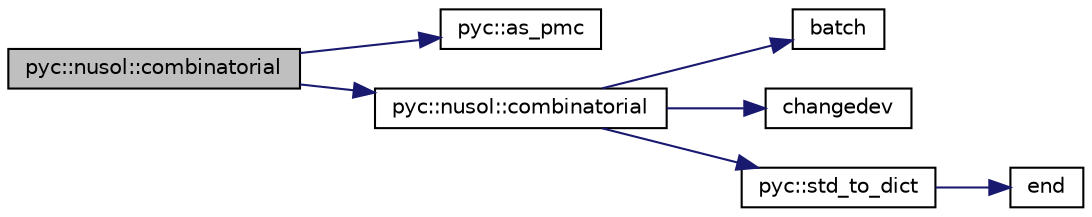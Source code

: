 digraph "pyc::nusol::combinatorial"
{
 // INTERACTIVE_SVG=YES
 // LATEX_PDF_SIZE
  edge [fontname="Helvetica",fontsize="10",labelfontname="Helvetica",labelfontsize="10"];
  node [fontname="Helvetica",fontsize="10",shape=record];
  rankdir="LR";
  Node1 [label="pyc::nusol::combinatorial",height=0.2,width=0.4,color="black", fillcolor="grey75", style="filled", fontcolor="black",tooltip=" "];
  Node1 -> Node2 [color="midnightblue",fontsize="10",style="solid",fontname="Helvetica"];
  Node2 [label="pyc::as_pmc",height=0.2,width=0.4,color="black", fillcolor="white", style="filled",URL="$namespacepyc.html#ab7196e93df1b00235cd13aee5b3d8835",tooltip=" "];
  Node1 -> Node3 [color="midnightblue",fontsize="10",style="solid",fontname="Helvetica"];
  Node3 [label="pyc::nusol::combinatorial",height=0.2,width=0.4,color="black", fillcolor="white", style="filled",URL="$namespacepyc_1_1nusol.html#a0b618f866aa33e16c704d828744335e1",tooltip=" "];
  Node3 -> Node4 [color="midnightblue",fontsize="10",style="solid",fontname="Helvetica"];
  Node4 [label="batch",height=0.2,width=0.4,color="black", fillcolor="white", style="filled",URL="$_3name_4_8h.html#a3d94067338cad267b90428afcc647e33",tooltip=" "];
  Node3 -> Node5 [color="midnightblue",fontsize="10",style="solid",fontname="Helvetica"];
  Node5 [label="changedev",height=0.2,width=0.4,color="black", fillcolor="white", style="filled",URL="$utils_8h.html#a123aed6d73594e07c6401a7a6c587808",tooltip=" "];
  Node3 -> Node6 [color="midnightblue",fontsize="10",style="solid",fontname="Helvetica"];
  Node6 [label="pyc::std_to_dict",height=0.2,width=0.4,color="black", fillcolor="white", style="filled",URL="$namespacepyc.html#ab174cc51f6efef06bdb0ba47ec3fe3bf",tooltip=" "];
  Node6 -> Node7 [color="midnightblue",fontsize="10",style="solid",fontname="Helvetica"];
  Node7 [label="end",height=0.2,width=0.4,color="black", fillcolor="white", style="filled",URL="$_3name_4_8h.html#a64e9fa75beda50a9e8400ee0d4e61984",tooltip=" "];
}
